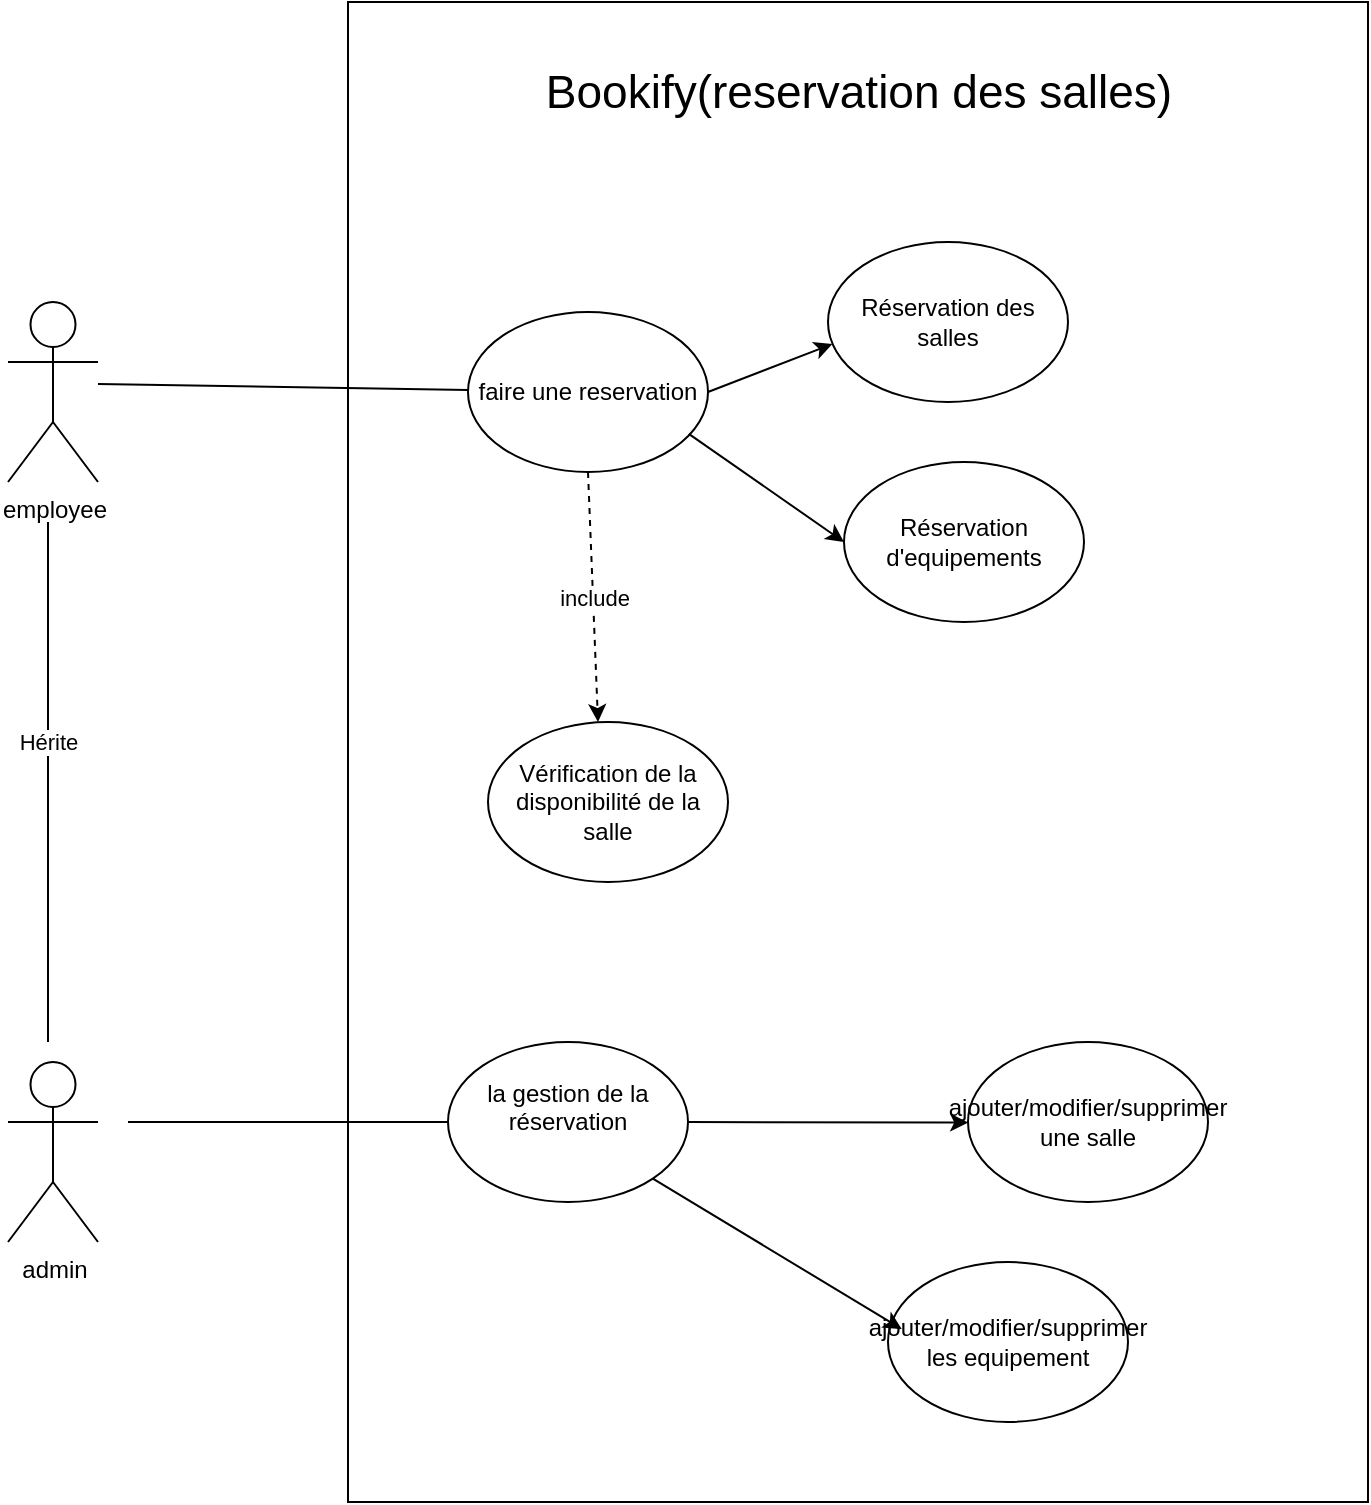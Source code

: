 <mxfile version="22.1.0" type="github">
  <diagram name="Page-1" id="lY7qTwyXVuQ3tZfToVHR">
    <mxGraphModel dx="1985" dy="1153" grid="1" gridSize="10" guides="1" tooltips="1" connect="1" arrows="1" fold="1" page="1" pageScale="1" pageWidth="1169" pageHeight="827" math="0" shadow="0">
      <root>
        <mxCell id="0" />
        <mxCell id="1" parent="0" />
        <mxCell id="bfub-KUYRgC__kWm6v8e-2" value="" style="rounded=0;whiteSpace=wrap;html=1;direction=south;" vertex="1" parent="1">
          <mxGeometry x="390" y="50" width="510" height="750" as="geometry" />
        </mxCell>
        <mxCell id="bfub-KUYRgC__kWm6v8e-3" value="employee" style="shape=umlActor;verticalLabelPosition=bottom;verticalAlign=top;html=1;outlineConnect=0;" vertex="1" parent="1">
          <mxGeometry x="220" y="200" width="45" height="90" as="geometry" />
        </mxCell>
        <mxCell id="bfub-KUYRgC__kWm6v8e-5" value="&lt;div&gt;admin&lt;/div&gt;&lt;div&gt;&lt;br&gt;&lt;/div&gt;" style="shape=umlActor;verticalLabelPosition=bottom;verticalAlign=top;html=1;outlineConnect=0;" vertex="1" parent="1">
          <mxGeometry x="220" y="580" width="45" height="90" as="geometry" />
        </mxCell>
        <mxCell id="bfub-KUYRgC__kWm6v8e-6" value="&lt;font style=&quot;font-size: 23px;&quot;&gt;Bookify(reservation des salles)&lt;/font&gt;" style="text;strokeColor=none;align=center;fillColor=none;html=1;verticalAlign=middle;whiteSpace=wrap;rounded=0;" vertex="1" parent="1">
          <mxGeometry x="473.75" y="80" width="342.5" height="30" as="geometry" />
        </mxCell>
        <mxCell id="bfub-KUYRgC__kWm6v8e-7" value="faire une reservation" style="ellipse;whiteSpace=wrap;html=1;" vertex="1" parent="1">
          <mxGeometry x="450" y="205" width="120" height="80" as="geometry" />
        </mxCell>
        <mxCell id="bfub-KUYRgC__kWm6v8e-8" value="Réservation des salles" style="ellipse;whiteSpace=wrap;html=1;" vertex="1" parent="1">
          <mxGeometry x="630" y="170" width="120" height="80" as="geometry" />
        </mxCell>
        <mxCell id="bfub-KUYRgC__kWm6v8e-9" value="Réservation d&#39;equipements" style="ellipse;whiteSpace=wrap;html=1;" vertex="1" parent="1">
          <mxGeometry x="638" y="280" width="120" height="80" as="geometry" />
        </mxCell>
        <mxCell id="bfub-KUYRgC__kWm6v8e-13" value="" style="endArrow=classic;html=1;rounded=0;exitX=1;exitY=0.5;exitDx=0;exitDy=0;entryX=0.018;entryY=0.638;entryDx=0;entryDy=0;entryPerimeter=0;" edge="1" parent="1" source="bfub-KUYRgC__kWm6v8e-7" target="bfub-KUYRgC__kWm6v8e-8">
          <mxGeometry width="50" height="50" relative="1" as="geometry">
            <mxPoint x="590" y="250" as="sourcePoint" />
            <mxPoint x="640" y="200" as="targetPoint" />
            <Array as="points" />
          </mxGeometry>
        </mxCell>
        <mxCell id="bfub-KUYRgC__kWm6v8e-14" value="" style="endArrow=classic;html=1;rounded=0;entryX=0;entryY=0.5;entryDx=0;entryDy=0;exitX=0.92;exitY=0.762;exitDx=0;exitDy=0;exitPerimeter=0;" edge="1" parent="1" source="bfub-KUYRgC__kWm6v8e-7" target="bfub-KUYRgC__kWm6v8e-9">
          <mxGeometry width="50" height="50" relative="1" as="geometry">
            <mxPoint x="460" y="330" as="sourcePoint" />
            <mxPoint x="510" y="280" as="targetPoint" />
          </mxGeometry>
        </mxCell>
        <mxCell id="bfub-KUYRgC__kWm6v8e-15" value="" style="endArrow=none;html=1;rounded=0;entryX=0;entryY=0.5;entryDx=0;entryDy=0;" edge="1" parent="1">
          <mxGeometry width="50" height="50" relative="1" as="geometry">
            <mxPoint x="265" y="241" as="sourcePoint" />
            <mxPoint x="450" y="244" as="targetPoint" />
          </mxGeometry>
        </mxCell>
        <mxCell id="bfub-KUYRgC__kWm6v8e-16" value="Vérification de la disponibilité de la salle" style="ellipse;whiteSpace=wrap;html=1;" vertex="1" parent="1">
          <mxGeometry x="460" y="410" width="120" height="80" as="geometry" />
        </mxCell>
        <mxCell id="bfub-KUYRgC__kWm6v8e-17" value="" style="endArrow=classic;html=1;rounded=0;entryX=0.5;entryY=0.125;entryDx=0;entryDy=0;entryPerimeter=0;dashed=1;exitX=0.5;exitY=1;exitDx=0;exitDy=0;" edge="1" parent="1" source="bfub-KUYRgC__kWm6v8e-7">
          <mxGeometry relative="1" as="geometry">
            <mxPoint x="510" y="290" as="sourcePoint" />
            <mxPoint x="515" y="410" as="targetPoint" />
          </mxGeometry>
        </mxCell>
        <mxCell id="bfub-KUYRgC__kWm6v8e-18" value="include" style="edgeLabel;resizable=0;html=1;align=center;verticalAlign=middle;" connectable="0" vertex="1" parent="bfub-KUYRgC__kWm6v8e-17">
          <mxGeometry relative="1" as="geometry" />
        </mxCell>
        <mxCell id="bfub-KUYRgC__kWm6v8e-21" value="" style="endArrow=none;html=1;rounded=0;" edge="1" parent="1" target="bfub-KUYRgC__kWm6v8e-23">
          <mxGeometry width="50" height="50" relative="1" as="geometry">
            <mxPoint x="280" y="610" as="sourcePoint" />
            <mxPoint x="500" y="610" as="targetPoint" />
          </mxGeometry>
        </mxCell>
        <mxCell id="bfub-KUYRgC__kWm6v8e-23" value="&#xa;la gestion de la réservation&#xa;&#xa;" style="ellipse;whiteSpace=wrap;html=1;" vertex="1" parent="1">
          <mxGeometry x="440" y="570" width="120" height="80" as="geometry" />
        </mxCell>
        <mxCell id="bfub-KUYRgC__kWm6v8e-25" value="" style="endArrow=classic;html=1;rounded=0;entryX=0.747;entryY=0.392;entryDx=0;entryDy=0;entryPerimeter=0;" edge="1" parent="1" target="bfub-KUYRgC__kWm6v8e-2">
          <mxGeometry width="50" height="50" relative="1" as="geometry">
            <mxPoint x="560" y="610" as="sourcePoint" />
            <mxPoint x="610" y="560" as="targetPoint" />
          </mxGeometry>
        </mxCell>
        <mxCell id="bfub-KUYRgC__kWm6v8e-26" value="ajouter/modifier/supprimer une salle" style="ellipse;whiteSpace=wrap;html=1;" vertex="1" parent="1">
          <mxGeometry x="700" y="570" width="120" height="80" as="geometry" />
        </mxCell>
        <mxCell id="bfub-KUYRgC__kWm6v8e-28" value="" style="endArrow=none;html=1;rounded=0;" edge="1" parent="1">
          <mxGeometry width="50" height="50" relative="1" as="geometry">
            <mxPoint x="240" y="570" as="sourcePoint" />
            <mxPoint x="240" y="310" as="targetPoint" />
          </mxGeometry>
        </mxCell>
        <mxCell id="bfub-KUYRgC__kWm6v8e-29" value="Hérite" style="edgeLabel;html=1;align=center;verticalAlign=middle;resizable=0;points=[];" vertex="1" connectable="0" parent="bfub-KUYRgC__kWm6v8e-28">
          <mxGeometry x="0.156" relative="1" as="geometry">
            <mxPoint as="offset" />
          </mxGeometry>
        </mxCell>
        <mxCell id="bfub-KUYRgC__kWm6v8e-30" value="ajouter/modifier/supprimer les equipement" style="ellipse;whiteSpace=wrap;html=1;" vertex="1" parent="1">
          <mxGeometry x="660" y="680" width="120" height="80" as="geometry" />
        </mxCell>
        <mxCell id="bfub-KUYRgC__kWm6v8e-32" value="" style="endArrow=classic;html=1;rounded=0;entryX=0.057;entryY=0.419;entryDx=0;entryDy=0;entryPerimeter=0;exitX=1;exitY=1;exitDx=0;exitDy=0;" edge="1" parent="1" source="bfub-KUYRgC__kWm6v8e-23" target="bfub-KUYRgC__kWm6v8e-30">
          <mxGeometry width="50" height="50" relative="1" as="geometry">
            <mxPoint x="580" y="700" as="sourcePoint" />
            <mxPoint x="630" y="650" as="targetPoint" />
          </mxGeometry>
        </mxCell>
      </root>
    </mxGraphModel>
  </diagram>
</mxfile>
